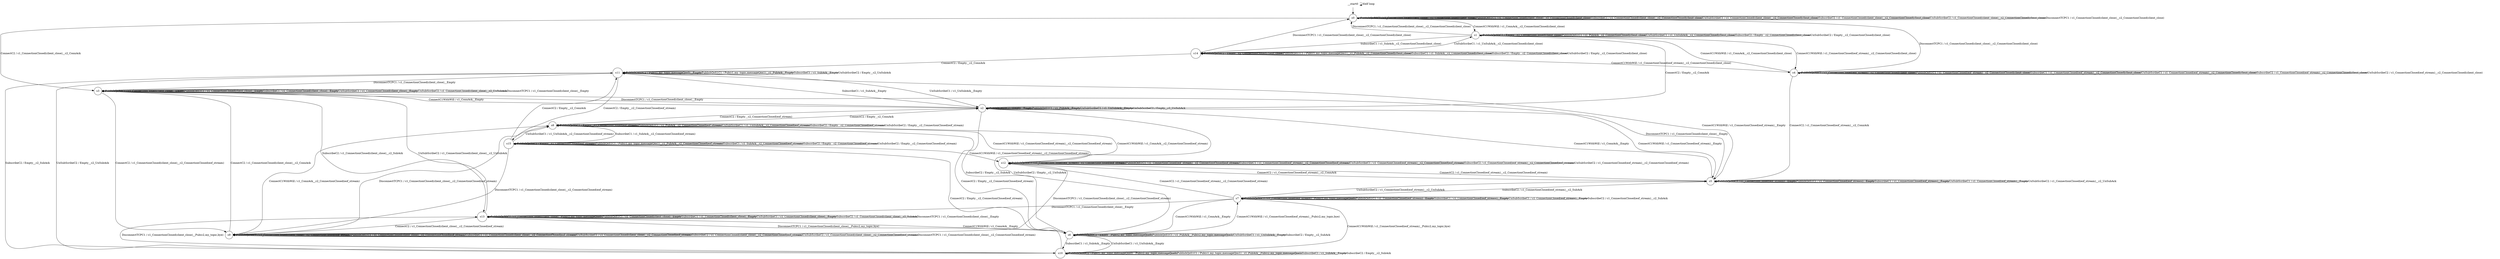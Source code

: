 digraph g {
	graph [name=g];
	__start0	[shape=none];
	__start0 -> __start0	[key=0,
		label="Self loop"];
	s0	[label=s0,
		shape=circle];
	__start0 -> s0	[key=0];
	s0 -> s0	[key=0,
		label="PublishQoS0C2 / c1_ConnectionClosed(client_close)__c2_ConnectionClosed(client_close)"];
	s0 -> s0	[key=1,
		label="PublishQoS1C1 / c1_ConnectionClosed(client_close)__c2_ConnectionClosed(client_close)"];
	s0 -> s0	[key=2,
		label="SubscribeC1 / c1_ConnectionClosed(client_close)__c2_ConnectionClosed(client_close)"];
	s0 -> s0	[key=3,
		label="UnSubScribeC1 / c1_ConnectionClosed(client_close)__c2_ConnectionClosed(client_close)"];
	s0 -> s0	[key=4,
		label="SubscribeC2 / c1_ConnectionClosed(client_close)__c2_ConnectionClosed(client_close)"];
	s0 -> s0	[key=5,
		label="UnSubScribeC2 / c1_ConnectionClosed(client_close)__c2_ConnectionClosed(client_close)"];
	s0 -> s0	[key=6,
		label="DisconnectTCPC1 / c1_ConnectionClosed(client_close)__c2_ConnectionClosed(client_close)"];
	s1	[label=s1,
		shape=circle];
	s0 -> s1	[key=0,
		label="ConnectC1WithWill / c1_ConnAck__c2_ConnectionClosed(client_close)"];
	s3	[label=s3,
		shape=circle];
	s0 -> s3	[key=0,
		label="ConnectC2 / c1_ConnectionClosed(client_close)__c2_ConnAck"];
	s1 -> s0	[key=0,
		label="DisconnectTCPC1 / c1_ConnectionClosed(client_close)__c2_ConnectionClosed(client_close)"];
	s1 -> s1	[key=0,
		label="PublishQoS0C2 / Empty__c2_ConnectionClosed(client_close)"];
	s1 -> s1	[key=1,
		label="PublishQoS1C1 / c1_PubAck__c2_ConnectionClosed(client_close)"];
	s1 -> s1	[key=2,
		label="UnSubScribeC1 / c1_UnSubAck__c2_ConnectionClosed(client_close)"];
	s1 -> s1	[key=3,
		label="SubscribeC2 / Empty__c2_ConnectionClosed(client_close)"];
	s1 -> s1	[key=4,
		label="UnSubScribeC2 / Empty__c2_ConnectionClosed(client_close)"];
	s2	[label=s2,
		shape=circle];
	s1 -> s2	[key=0,
		label="ConnectC2 / Empty__c2_ConnAck"];
	s4	[label=s4,
		shape=circle];
	s1 -> s4	[key=0,
		label="ConnectC1WithWill / c1_ConnectionClosed(eof_stream)__c2_ConnectionClosed(client_close)"];
	s14	[label=s14,
		shape=circle];
	s1 -> s14	[key=0,
		label="SubscribeC1 / c1_SubAck__c2_ConnectionClosed(client_close)"];
	s2 -> s2	[key=0,
		label="PublishQoS0C2 / Empty__Empty"];
	s2 -> s2	[key=1,
		label="PublishQoS1C1 / c1_PubAck__Empty"];
	s2 -> s2	[key=2,
		label="UnSubScribeC1 / c1_UnSubAck__Empty"];
	s2 -> s2	[key=3,
		label="UnSubScribeC2 / Empty__c2_UnSubAck"];
	s2 -> s3	[key=0,
		label="DisconnectTCPC1 / c1_ConnectionClosed(client_close)__Empty"];
	s5	[label=s5,
		shape=circle];
	s2 -> s5	[key=0,
		label="ConnectC1WithWill / c1_ConnectionClosed(eof_stream)__Empty"];
	s6	[label=s6,
		shape=circle];
	s2 -> s6	[key=0,
		label="SubscribeC2 / Empty__c2_SubAck"];
	s8	[label=s8,
		shape=circle];
	s2 -> s8	[key=0,
		label="ConnectC2 / Empty__c2_ConnectionClosed(eof_stream)"];
	s11	[label=s11,
		shape=circle];
	s2 -> s11	[key=0,
		label="SubscribeC1 / c1_SubAck__Empty"];
	s3 -> s2	[key=0,
		label="ConnectC1WithWill / c1_ConnAck__Empty"];
	s3 -> s3	[key=0,
		label="PublishQoS0C2 / c1_ConnectionClosed(client_close)__Empty"];
	s3 -> s3	[key=1,
		label="PublishQoS1C1 / c1_ConnectionClosed(client_close)__Empty"];
	s3 -> s3	[key=2,
		label="SubscribeC1 / c1_ConnectionClosed(client_close)__Empty"];
	s3 -> s3	[key=3,
		label="UnSubScribeC1 / c1_ConnectionClosed(client_close)__Empty"];
	s3 -> s3	[key=4,
		label="UnSubScribeC2 / c1_ConnectionClosed(client_close)__c2_UnSubAck"];
	s3 -> s3	[key=5,
		label="DisconnectTCPC1 / c1_ConnectionClosed(client_close)__Empty"];
	s9	[label=s9,
		shape=circle];
	s3 -> s9	[key=0,
		label="ConnectC2 / c1_ConnectionClosed(client_close)__c2_ConnectionClosed(eof_stream)"];
	s13	[label=s13,
		shape=circle];
	s3 -> s13	[key=0,
		label="SubscribeC2 / c1_ConnectionClosed(client_close)__c2_SubAck"];
	s4 -> s0	[key=0,
		label="DisconnectTCPC1 / c1_ConnectionClosed(client_close)__c2_ConnectionClosed(client_close)"];
	s4 -> s1	[key=0,
		label="ConnectC1WithWill / c1_ConnAck__c2_ConnectionClosed(client_close)"];
	s4 -> s4	[key=0,
		label="PublishQoS0C2 / c1_ConnectionClosed(eof_stream)__c2_ConnectionClosed(client_close)"];
	s4 -> s4	[key=1,
		label="PublishQoS1C1 / c1_ConnectionClosed(eof_stream)__c2_ConnectionClosed(client_close)"];
	s4 -> s4	[key=2,
		label="SubscribeC1 / c1_ConnectionClosed(eof_stream)__c2_ConnectionClosed(client_close)"];
	s4 -> s4	[key=3,
		label="UnSubScribeC1 / c1_ConnectionClosed(eof_stream)__c2_ConnectionClosed(client_close)"];
	s4 -> s4	[key=4,
		label="SubscribeC2 / c1_ConnectionClosed(eof_stream)__c2_ConnectionClosed(client_close)"];
	s4 -> s4	[key=5,
		label="UnSubScribeC2 / c1_ConnectionClosed(eof_stream)__c2_ConnectionClosed(client_close)"];
	s4 -> s5	[key=0,
		label="ConnectC2 / c1_ConnectionClosed(eof_stream)__c2_ConnAck"];
	s5 -> s2	[key=0,
		label="ConnectC1WithWill / c1_ConnAck__Empty"];
	s5 -> s3	[key=0,
		label="DisconnectTCPC1 / c1_ConnectionClosed(client_close)__Empty"];
	s5 -> s5	[key=0,
		label="PublishQoS0C2 / c1_ConnectionClosed(eof_stream)__Empty"];
	s5 -> s5	[key=1,
		label="PublishQoS1C1 / c1_ConnectionClosed(eof_stream)__Empty"];
	s5 -> s5	[key=2,
		label="SubscribeC1 / c1_ConnectionClosed(eof_stream)__Empty"];
	s5 -> s5	[key=3,
		label="UnSubScribeC1 / c1_ConnectionClosed(eof_stream)__Empty"];
	s5 -> s5	[key=4,
		label="UnSubScribeC2 / c1_ConnectionClosed(eof_stream)__c2_UnSubAck"];
	s7	[label=s7,
		shape=circle];
	s5 -> s7	[key=0,
		label="SubscribeC2 / c1_ConnectionClosed(eof_stream)__c2_SubAck"];
	s12	[label=s12,
		shape=circle];
	s5 -> s12	[key=0,
		label="ConnectC2 / c1_ConnectionClosed(eof_stream)__c2_ConnectionClosed(eof_stream)"];
	s6 -> s2	[key=0,
		label="UnSubScribeC2 / Empty__c2_UnSubAck"];
	s6 -> s6	[key=0,
		label="PublishQoS0C2 / Empty__Pub(c2,my_topic,messageQos0)"];
	s6 -> s6	[key=1,
		label="PublishQoS1C1 / c1_PubAck__Pub(c2,my_topic,messageQos1)"];
	s6 -> s6	[key=2,
		label="UnSubScribeC1 / c1_UnSubAck__Empty"];
	s6 -> s6	[key=3,
		label="SubscribeC2 / Empty__c2_SubAck"];
	s6 -> s7	[key=0,
		label="ConnectC1WithWill / c1_ConnectionClosed(eof_stream)__Pub(c2,my_topic,bye)"];
	s6 -> s8	[key=0,
		label="ConnectC2 / Empty__c2_ConnectionClosed(eof_stream)"];
	s10	[label=s10,
		shape=circle];
	s6 -> s10	[key=0,
		label="SubscribeC1 / c1_SubAck__Empty"];
	s6 -> s13	[key=0,
		label="DisconnectTCPC1 / c1_ConnectionClosed(client_close)__Pub(c2,my_topic,bye)"];
	s7 -> s5	[key=0,
		label="UnSubScribeC2 / c1_ConnectionClosed(eof_stream)__c2_UnSubAck"];
	s7 -> s6	[key=0,
		label="ConnectC1WithWill / c1_ConnAck__Empty"];
	s7 -> s7	[key=0,
		label="PublishQoS0C2 / c1_ConnectionClosed(eof_stream)__Pub(c2,my_topic,messageQos0)"];
	s7 -> s7	[key=1,
		label="PublishQoS1C1 / c1_ConnectionClosed(eof_stream)__Empty"];
	s7 -> s7	[key=2,
		label="SubscribeC1 / c1_ConnectionClosed(eof_stream)__Empty"];
	s7 -> s7	[key=3,
		label="UnSubScribeC1 / c1_ConnectionClosed(eof_stream)__Empty"];
	s7 -> s7	[key=4,
		label="SubscribeC2 / c1_ConnectionClosed(eof_stream)__c2_SubAck"];
	s7 -> s12	[key=0,
		label="ConnectC2 / c1_ConnectionClosed(eof_stream)__c2_ConnectionClosed(eof_stream)"];
	s7 -> s13	[key=0,
		label="DisconnectTCPC1 / c1_ConnectionClosed(client_close)__Empty"];
	s8 -> s2	[key=0,
		label="ConnectC2 / Empty__c2_ConnAck"];
	s8 -> s8	[key=0,
		label="PublishQoS0C2 / Empty__c2_ConnectionClosed(eof_stream)"];
	s8 -> s8	[key=1,
		label="PublishQoS1C1 / c1_PubAck__c2_ConnectionClosed(eof_stream)"];
	s8 -> s8	[key=2,
		label="UnSubScribeC1 / c1_UnSubAck__c2_ConnectionClosed(eof_stream)"];
	s8 -> s8	[key=3,
		label="SubscribeC2 / Empty__c2_ConnectionClosed(eof_stream)"];
	s8 -> s8	[key=4,
		label="UnSubScribeC2 / Empty__c2_ConnectionClosed(eof_stream)"];
	s8 -> s9	[key=0,
		label="DisconnectTCPC1 / c1_ConnectionClosed(client_close)__c2_ConnectionClosed(eof_stream)"];
	s8 -> s12	[key=0,
		label="ConnectC1WithWill / c1_ConnectionClosed(eof_stream)__c2_ConnectionClosed(eof_stream)"];
	s15	[label=s15,
		shape=circle];
	s8 -> s15	[key=0,
		label="SubscribeC1 / c1_SubAck__c2_ConnectionClosed(eof_stream)"];
	s9 -> s3	[key=0,
		label="ConnectC2 / c1_ConnectionClosed(client_close)__c2_ConnAck"];
	s9 -> s8	[key=0,
		label="ConnectC1WithWill / c1_ConnAck__c2_ConnectionClosed(eof_stream)"];
	s9 -> s9	[key=0,
		label="PublishQoS0C2 / c1_ConnectionClosed(client_close)__c2_ConnectionClosed(eof_stream)"];
	s9 -> s9	[key=1,
		label="PublishQoS1C1 / c1_ConnectionClosed(client_close)__c2_ConnectionClosed(eof_stream)"];
	s9 -> s9	[key=2,
		label="SubscribeC1 / c1_ConnectionClosed(client_close)__c2_ConnectionClosed(eof_stream)"];
	s9 -> s9	[key=3,
		label="UnSubScribeC1 / c1_ConnectionClosed(client_close)__c2_ConnectionClosed(eof_stream)"];
	s9 -> s9	[key=4,
		label="SubscribeC2 / c1_ConnectionClosed(client_close)__c2_ConnectionClosed(eof_stream)"];
	s9 -> s9	[key=5,
		label="UnSubScribeC2 / c1_ConnectionClosed(client_close)__c2_ConnectionClosed(eof_stream)"];
	s9 -> s9	[key=6,
		label="DisconnectTCPC1 / c1_ConnectionClosed(client_close)__c2_ConnectionClosed(eof_stream)"];
	s10 -> s6	[key=0,
		label="UnSubScribeC1 / c1_UnSubAck__Empty"];
	s10 -> s7	[key=0,
		label="ConnectC1WithWill / c1_ConnectionClosed(eof_stream)__Pub(c2,my_topic,bye)"];
	s10 -> s10	[key=0,
		label="PublishQoS0C2 / Pub(c1,my_topic,messageQos0)__Pub(c2,my_topic,messageQos0)"];
	s10 -> s10	[key=1,
		label="PublishQoS1C1 / Pub(c1,my_topic,messageQos1)__c1_PubAck__Pub(c2,my_topic,messageQos1)"];
	s10 -> s10	[key=2,
		label="SubscribeC1 / c1_SubAck__Empty"];
	s10 -> s10	[key=3,
		label="SubscribeC2 / Empty__c2_SubAck"];
	s10 -> s11	[key=0,
		label="UnSubScribeC2 / Empty__c2_UnSubAck"];
	s10 -> s13	[key=0,
		label="DisconnectTCPC1 / c1_ConnectionClosed(client_close)__Pub(c2,my_topic,bye)"];
	s10 -> s15	[key=0,
		label="ConnectC2 / Empty__c2_ConnectionClosed(eof_stream)"];
	s11 -> s2	[key=0,
		label="UnSubScribeC1 / c1_UnSubAck__Empty"];
	s11 -> s3	[key=0,
		label="DisconnectTCPC1 / c1_ConnectionClosed(client_close)__Empty"];
	s11 -> s5	[key=0,
		label="ConnectC1WithWill / c1_ConnectionClosed(eof_stream)__Empty"];
	s11 -> s10	[key=0,
		label="SubscribeC2 / Empty__c2_SubAck"];
	s11 -> s11	[key=0,
		label="PublishQoS0C2 / Pub(c1,my_topic,messageQos0)__Empty"];
	s11 -> s11	[key=1,
		label="PublishQoS1C1 / Pub(c1,my_topic,messageQos1)__c1_PubAck__Empty"];
	s11 -> s11	[key=2,
		label="SubscribeC1 / c1_SubAck__Empty"];
	s11 -> s11	[key=3,
		label="UnSubScribeC2 / Empty__c2_UnSubAck"];
	s11 -> s15	[key=0,
		label="ConnectC2 / Empty__c2_ConnectionClosed(eof_stream)"];
	s12 -> s5	[key=0,
		label="ConnectC2 / c1_ConnectionClosed(eof_stream)__c2_ConnAck"];
	s12 -> s8	[key=0,
		label="ConnectC1WithWill / c1_ConnAck__c2_ConnectionClosed(eof_stream)"];
	s12 -> s9	[key=0,
		label="DisconnectTCPC1 / c1_ConnectionClosed(client_close)__c2_ConnectionClosed(eof_stream)"];
	s12 -> s12	[key=0,
		label="PublishQoS0C2 / c1_ConnectionClosed(eof_stream)__c2_ConnectionClosed(eof_stream)"];
	s12 -> s12	[key=1,
		label="PublishQoS1C1 / c1_ConnectionClosed(eof_stream)__c2_ConnectionClosed(eof_stream)"];
	s12 -> s12	[key=2,
		label="SubscribeC1 / c1_ConnectionClosed(eof_stream)__c2_ConnectionClosed(eof_stream)"];
	s12 -> s12	[key=3,
		label="UnSubScribeC1 / c1_ConnectionClosed(eof_stream)__c2_ConnectionClosed(eof_stream)"];
	s12 -> s12	[key=4,
		label="SubscribeC2 / c1_ConnectionClosed(eof_stream)__c2_ConnectionClosed(eof_stream)"];
	s12 -> s12	[key=5,
		label="UnSubScribeC2 / c1_ConnectionClosed(eof_stream)__c2_ConnectionClosed(eof_stream)"];
	s13 -> s3	[key=0,
		label="UnSubScribeC2 / c1_ConnectionClosed(client_close)__c2_UnSubAck"];
	s13 -> s6	[key=0,
		label="ConnectC1WithWill / c1_ConnAck__Empty"];
	s13 -> s9	[key=0,
		label="ConnectC2 / c1_ConnectionClosed(client_close)__c2_ConnectionClosed(eof_stream)"];
	s13 -> s13	[key=0,
		label="PublishQoS0C2 / c1_ConnectionClosed(client_close)__Pub(c2,my_topic,messageQos0)"];
	s13 -> s13	[key=1,
		label="PublishQoS1C1 / c1_ConnectionClosed(client_close)__Empty"];
	s13 -> s13	[key=2,
		label="SubscribeC1 / c1_ConnectionClosed(client_close)__Empty"];
	s13 -> s13	[key=3,
		label="UnSubScribeC1 / c1_ConnectionClosed(client_close)__Empty"];
	s13 -> s13	[key=4,
		label="SubscribeC2 / c1_ConnectionClosed(client_close)__c2_SubAck"];
	s13 -> s13	[key=5,
		label="DisconnectTCPC1 / c1_ConnectionClosed(client_close)__Empty"];
	s14 -> s0	[key=0,
		label="DisconnectTCPC1 / c1_ConnectionClosed(client_close)__c2_ConnectionClosed(client_close)"];
	s14 -> s1	[key=0,
		label="UnSubScribeC1 / c1_UnSubAck__c2_ConnectionClosed(client_close)"];
	s14 -> s4	[key=0,
		label="ConnectC1WithWill / c1_ConnectionClosed(eof_stream)__c2_ConnectionClosed(client_close)"];
	s14 -> s11	[key=0,
		label="ConnectC2 / Empty__c2_ConnAck"];
	s14 -> s14	[key=0,
		label="PublishQoS0C2 / Empty__c2_ConnectionClosed(client_close)"];
	s14 -> s14	[key=1,
		label="PublishQoS1C1 / Pub(c1,my_topic,messageQos1)__c1_PubAck__c2_ConnectionClosed(client_close)"];
	s14 -> s14	[key=2,
		label="SubscribeC1 / c1_SubAck__c2_ConnectionClosed(client_close)"];
	s14 -> s14	[key=3,
		label="SubscribeC2 / Empty__c2_ConnectionClosed(client_close)"];
	s14 -> s14	[key=4,
		label="UnSubScribeC2 / Empty__c2_ConnectionClosed(client_close)"];
	s15 -> s8	[key=0,
		label="UnSubScribeC1 / c1_UnSubAck__c2_ConnectionClosed(eof_stream)"];
	s15 -> s9	[key=0,
		label="DisconnectTCPC1 / c1_ConnectionClosed(client_close)__c2_ConnectionClosed(eof_stream)"];
	s15 -> s11	[key=0,
		label="ConnectC2 / Empty__c2_ConnAck"];
	s15 -> s12	[key=0,
		label="ConnectC1WithWill / c1_ConnectionClosed(eof_stream)__c2_ConnectionClosed(eof_stream)"];
	s15 -> s15	[key=0,
		label="PublishQoS0C2 / Empty__c2_ConnectionClosed(eof_stream)"];
	s15 -> s15	[key=1,
		label="PublishQoS1C1 / Pub(c1,my_topic,messageQos1)__c1_PubAck__c2_ConnectionClosed(eof_stream)"];
	s15 -> s15	[key=2,
		label="SubscribeC1 / c1_SubAck__c2_ConnectionClosed(eof_stream)"];
	s15 -> s15	[key=3,
		label="SubscribeC2 / Empty__c2_ConnectionClosed(eof_stream)"];
	s15 -> s15	[key=4,
		label="UnSubScribeC2 / Empty__c2_ConnectionClosed(eof_stream)"];
}
